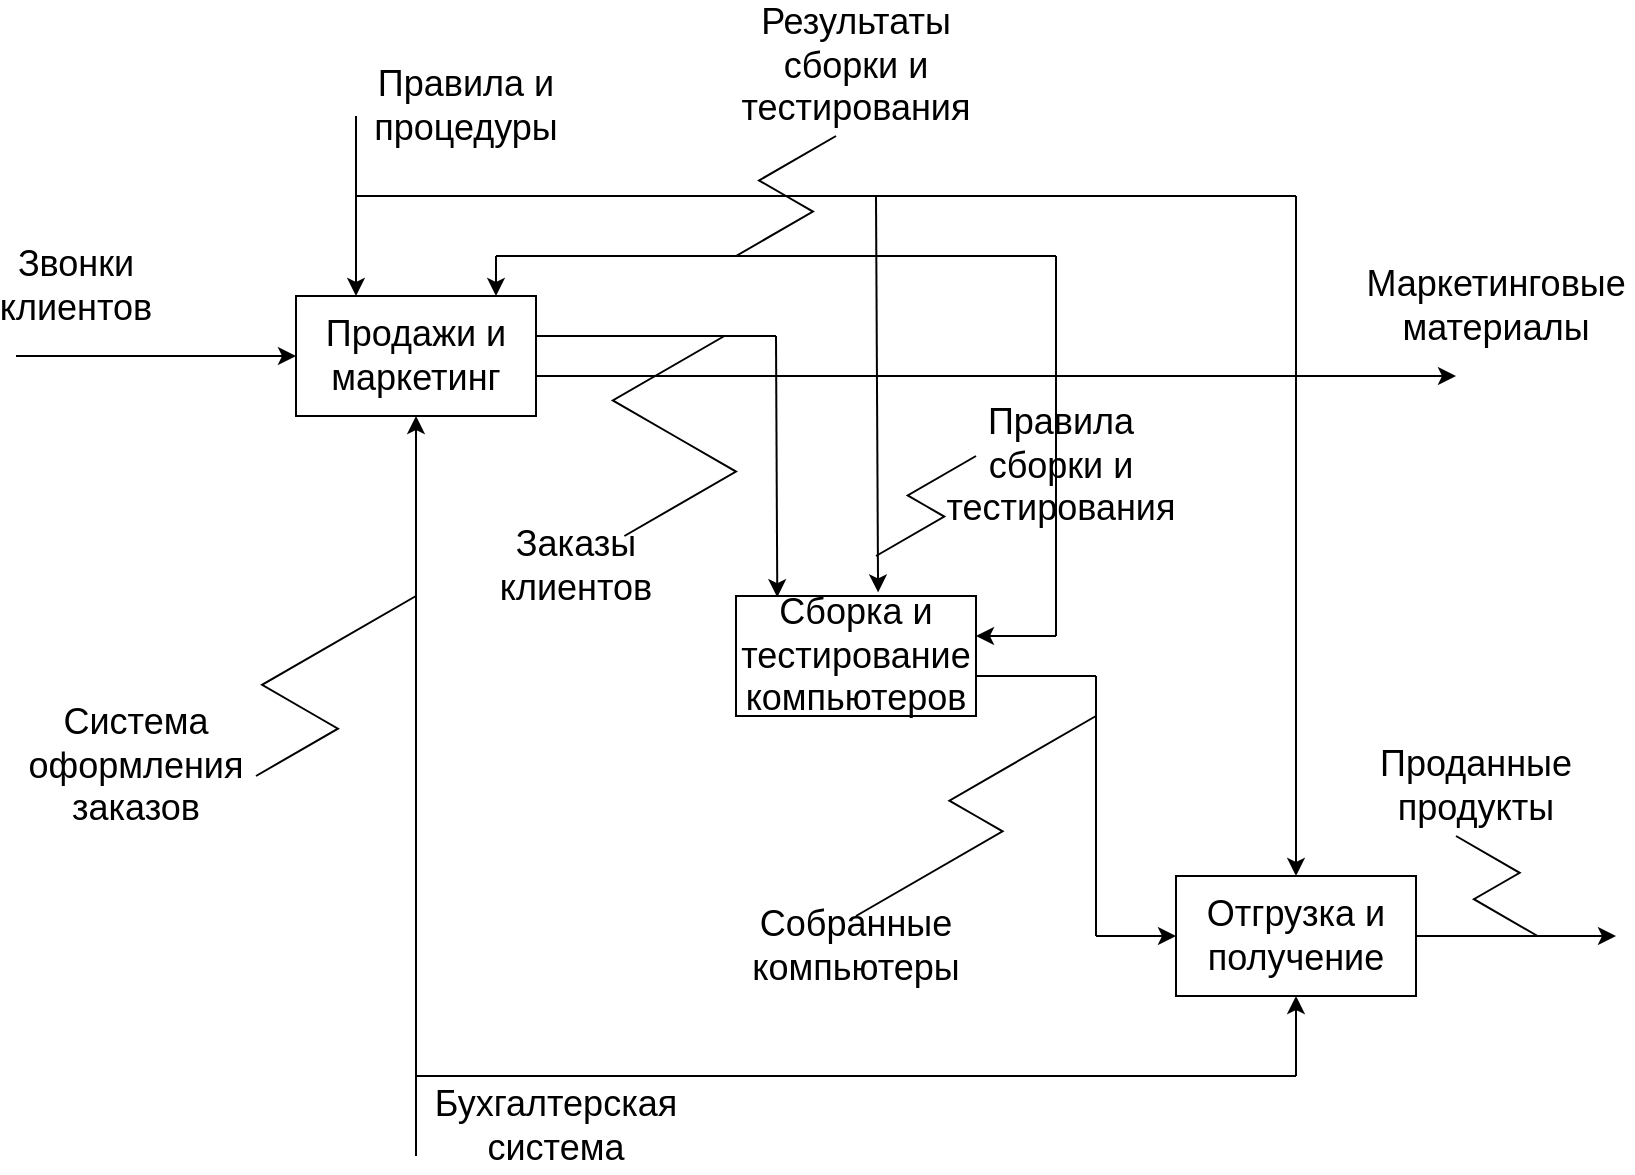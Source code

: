 <mxfile version="16.5.2" type="github">
  <diagram id="yNcD44dDHrbb5bieBQi6" name="Page-1">
    <mxGraphModel dx="1479" dy="940" grid="1" gridSize="10" guides="1" tooltips="1" connect="1" arrows="1" fold="1" page="1" pageScale="1" pageWidth="827" pageHeight="1169" math="0" shadow="0">
      <root>
        <mxCell id="0" />
        <mxCell id="1" parent="0" />
        <mxCell id="hgzaGxAl4l4qtbv5zK9P-1" value="Продажи и маркетинг" style="rounded=0;whiteSpace=wrap;html=1;fontSize=18;" vertex="1" parent="1">
          <mxGeometry x="100" y="250" width="120" height="60" as="geometry" />
        </mxCell>
        <mxCell id="hgzaGxAl4l4qtbv5zK9P-2" value="" style="endArrow=classic;html=1;rounded=0;" edge="1" parent="1">
          <mxGeometry width="50" height="50" relative="1" as="geometry">
            <mxPoint x="-40" y="280" as="sourcePoint" />
            <mxPoint x="100" y="280" as="targetPoint" />
          </mxGeometry>
        </mxCell>
        <mxCell id="hgzaGxAl4l4qtbv5zK9P-3" value="" style="endArrow=classic;html=1;rounded=0;" edge="1" parent="1">
          <mxGeometry width="50" height="50" relative="1" as="geometry">
            <mxPoint x="130" y="160" as="sourcePoint" />
            <mxPoint x="130" y="250" as="targetPoint" />
          </mxGeometry>
        </mxCell>
        <mxCell id="hgzaGxAl4l4qtbv5zK9P-4" value="" style="endArrow=classic;html=1;rounded=0;" edge="1" parent="1">
          <mxGeometry width="50" height="50" relative="1" as="geometry">
            <mxPoint x="160" y="680" as="sourcePoint" />
            <mxPoint x="160" y="310" as="targetPoint" />
          </mxGeometry>
        </mxCell>
        <mxCell id="hgzaGxAl4l4qtbv5zK9P-5" value="" style="endArrow=none;html=1;rounded=0;" edge="1" parent="1">
          <mxGeometry width="50" height="50" relative="1" as="geometry">
            <mxPoint x="160" y="640" as="sourcePoint" />
            <mxPoint x="600" y="640" as="targetPoint" />
          </mxGeometry>
        </mxCell>
        <mxCell id="hgzaGxAl4l4qtbv5zK9P-6" value="" style="endArrow=classic;html=1;rounded=0;" edge="1" parent="1">
          <mxGeometry width="50" height="50" relative="1" as="geometry">
            <mxPoint x="220" y="290" as="sourcePoint" />
            <mxPoint x="680" y="290" as="targetPoint" />
          </mxGeometry>
        </mxCell>
        <mxCell id="hgzaGxAl4l4qtbv5zK9P-7" value="" style="endArrow=none;html=1;rounded=0;" edge="1" parent="1">
          <mxGeometry width="50" height="50" relative="1" as="geometry">
            <mxPoint x="130" y="200" as="sourcePoint" />
            <mxPoint x="600" y="200" as="targetPoint" />
          </mxGeometry>
        </mxCell>
        <mxCell id="hgzaGxAl4l4qtbv5zK9P-8" value="" style="endArrow=classic;html=1;rounded=0;" edge="1" parent="1">
          <mxGeometry width="50" height="50" relative="1" as="geometry">
            <mxPoint x="600" y="640" as="sourcePoint" />
            <mxPoint x="600" y="600" as="targetPoint" />
          </mxGeometry>
        </mxCell>
        <mxCell id="hgzaGxAl4l4qtbv5zK9P-9" value="Отгрузка и получение" style="rounded=0;whiteSpace=wrap;html=1;fontSize=18;" vertex="1" parent="1">
          <mxGeometry x="540" y="540" width="120" height="60" as="geometry" />
        </mxCell>
        <mxCell id="hgzaGxAl4l4qtbv5zK9P-10" value="Сборка и тестирование компьютеров" style="rounded=0;whiteSpace=wrap;html=1;fontSize=18;" vertex="1" parent="1">
          <mxGeometry x="320" y="400" width="120" height="60" as="geometry" />
        </mxCell>
        <mxCell id="hgzaGxAl4l4qtbv5zK9P-11" value="" style="endArrow=none;html=1;rounded=0;" edge="1" parent="1">
          <mxGeometry width="50" height="50" relative="1" as="geometry">
            <mxPoint x="220" y="270" as="sourcePoint" />
            <mxPoint x="340" y="270" as="targetPoint" />
          </mxGeometry>
        </mxCell>
        <mxCell id="hgzaGxAl4l4qtbv5zK9P-13" value="" style="endArrow=classic;html=1;rounded=0;entryX=0.172;entryY=0.01;entryDx=0;entryDy=0;entryPerimeter=0;" edge="1" parent="1" target="hgzaGxAl4l4qtbv5zK9P-10">
          <mxGeometry width="50" height="50" relative="1" as="geometry">
            <mxPoint x="340" y="270" as="sourcePoint" />
            <mxPoint x="390" y="220" as="targetPoint" />
          </mxGeometry>
        </mxCell>
        <mxCell id="hgzaGxAl4l4qtbv5zK9P-15" value="" style="endArrow=classic;html=1;rounded=0;entryX=0.592;entryY=-0.03;entryDx=0;entryDy=0;entryPerimeter=0;" edge="1" parent="1" target="hgzaGxAl4l4qtbv5zK9P-10">
          <mxGeometry width="50" height="50" relative="1" as="geometry">
            <mxPoint x="390" y="200" as="sourcePoint" />
            <mxPoint x="440" y="150" as="targetPoint" />
          </mxGeometry>
        </mxCell>
        <mxCell id="hgzaGxAl4l4qtbv5zK9P-16" value="" style="endArrow=classic;html=1;rounded=0;" edge="1" parent="1">
          <mxGeometry width="50" height="50" relative="1" as="geometry">
            <mxPoint x="200" y="230" as="sourcePoint" />
            <mxPoint x="200" y="250" as="targetPoint" />
          </mxGeometry>
        </mxCell>
        <mxCell id="hgzaGxAl4l4qtbv5zK9P-17" value="" style="endArrow=none;html=1;rounded=0;" edge="1" parent="1">
          <mxGeometry width="50" height="50" relative="1" as="geometry">
            <mxPoint x="200" y="230" as="sourcePoint" />
            <mxPoint x="480" y="230" as="targetPoint" />
          </mxGeometry>
        </mxCell>
        <mxCell id="hgzaGxAl4l4qtbv5zK9P-18" value="" style="endArrow=none;html=1;rounded=0;" edge="1" parent="1">
          <mxGeometry width="50" height="50" relative="1" as="geometry">
            <mxPoint x="480" y="420" as="sourcePoint" />
            <mxPoint x="480" y="230" as="targetPoint" />
          </mxGeometry>
        </mxCell>
        <mxCell id="hgzaGxAl4l4qtbv5zK9P-23" value="" style="endArrow=classic;html=1;rounded=0;" edge="1" parent="1">
          <mxGeometry width="50" height="50" relative="1" as="geometry">
            <mxPoint x="480" y="420" as="sourcePoint" />
            <mxPoint x="440" y="420" as="targetPoint" />
          </mxGeometry>
        </mxCell>
        <mxCell id="hgzaGxAl4l4qtbv5zK9P-24" value="" style="endArrow=none;html=1;rounded=0;" edge="1" parent="1">
          <mxGeometry width="50" height="50" relative="1" as="geometry">
            <mxPoint x="440" y="440" as="sourcePoint" />
            <mxPoint x="500" y="440" as="targetPoint" />
          </mxGeometry>
        </mxCell>
        <mxCell id="hgzaGxAl4l4qtbv5zK9P-25" value="" style="endArrow=none;html=1;rounded=0;" edge="1" parent="1">
          <mxGeometry width="50" height="50" relative="1" as="geometry">
            <mxPoint x="500" y="570" as="sourcePoint" />
            <mxPoint x="500" y="440" as="targetPoint" />
          </mxGeometry>
        </mxCell>
        <mxCell id="hgzaGxAl4l4qtbv5zK9P-26" value="" style="endArrow=classic;html=1;rounded=0;entryX=0;entryY=0.5;entryDx=0;entryDy=0;" edge="1" parent="1" target="hgzaGxAl4l4qtbv5zK9P-9">
          <mxGeometry width="50" height="50" relative="1" as="geometry">
            <mxPoint x="500" y="570" as="sourcePoint" />
            <mxPoint x="550" y="520" as="targetPoint" />
          </mxGeometry>
        </mxCell>
        <mxCell id="hgzaGxAl4l4qtbv5zK9P-27" value="" style="endArrow=classic;html=1;rounded=0;entryX=0.5;entryY=0;entryDx=0;entryDy=0;" edge="1" parent="1" target="hgzaGxAl4l4qtbv5zK9P-9">
          <mxGeometry width="50" height="50" relative="1" as="geometry">
            <mxPoint x="600" y="200" as="sourcePoint" />
            <mxPoint x="650" y="150" as="targetPoint" />
          </mxGeometry>
        </mxCell>
        <mxCell id="hgzaGxAl4l4qtbv5zK9P-28" value="" style="endArrow=classic;html=1;rounded=0;" edge="1" parent="1">
          <mxGeometry width="50" height="50" relative="1" as="geometry">
            <mxPoint x="660" y="570" as="sourcePoint" />
            <mxPoint x="760" y="570" as="targetPoint" />
          </mxGeometry>
        </mxCell>
        <mxCell id="hgzaGxAl4l4qtbv5zK9P-29" value="Правила и процедуры" style="text;html=1;strokeColor=none;fillColor=none;align=center;verticalAlign=middle;whiteSpace=wrap;rounded=0;fontSize=18;" vertex="1" parent="1">
          <mxGeometry x="150" y="140" width="70" height="30" as="geometry" />
        </mxCell>
        <mxCell id="hgzaGxAl4l4qtbv5zK9P-30" value="Звонки клиентов" style="text;html=1;strokeColor=none;fillColor=none;align=center;verticalAlign=middle;whiteSpace=wrap;rounded=0;fontSize=18;" vertex="1" parent="1">
          <mxGeometry x="-40" y="230" width="60" height="30" as="geometry" />
        </mxCell>
        <mxCell id="hgzaGxAl4l4qtbv5zK9P-31" value="" style="edgeStyle=isometricEdgeStyle;endArrow=none;html=1;rounded=0;fontSize=18;" edge="1" parent="1">
          <mxGeometry width="50" height="100" relative="1" as="geometry">
            <mxPoint x="80" y="490" as="sourcePoint" />
            <mxPoint x="160" y="400" as="targetPoint" />
            <Array as="points">
              <mxPoint x="110" y="460" />
            </Array>
          </mxGeometry>
        </mxCell>
        <mxCell id="hgzaGxAl4l4qtbv5zK9P-32" value="Система оформления заказов" style="text;html=1;strokeColor=none;fillColor=none;align=center;verticalAlign=middle;whiteSpace=wrap;rounded=0;fontSize=18;" vertex="1" parent="1">
          <mxGeometry x="-10" y="470" width="60" height="30" as="geometry" />
        </mxCell>
        <mxCell id="hgzaGxAl4l4qtbv5zK9P-33" value="" style="edgeStyle=isometricEdgeStyle;endArrow=none;html=1;rounded=0;fontSize=18;" edge="1" parent="1">
          <mxGeometry width="50" height="100" relative="1" as="geometry">
            <mxPoint x="264.2" y="370" as="sourcePoint" />
            <mxPoint x="314.2" y="270" as="targetPoint" />
          </mxGeometry>
        </mxCell>
        <mxCell id="hgzaGxAl4l4qtbv5zK9P-34" value="Заказы клиентов" style="text;html=1;strokeColor=none;fillColor=none;align=center;verticalAlign=middle;whiteSpace=wrap;rounded=0;fontSize=18;" vertex="1" parent="1">
          <mxGeometry x="210" y="370" width="60" height="30" as="geometry" />
        </mxCell>
        <mxCell id="hgzaGxAl4l4qtbv5zK9P-36" value="" style="edgeStyle=isometricEdgeStyle;endArrow=none;html=1;rounded=0;fontSize=18;" edge="1" parent="1">
          <mxGeometry width="50" height="100" relative="1" as="geometry">
            <mxPoint x="320" y="230" as="sourcePoint" />
            <mxPoint x="370" y="170" as="targetPoint" />
          </mxGeometry>
        </mxCell>
        <mxCell id="hgzaGxAl4l4qtbv5zK9P-38" value="Результаты сборки и тестирования" style="text;html=1;strokeColor=none;fillColor=none;align=center;verticalAlign=middle;whiteSpace=wrap;rounded=0;fontSize=18;" vertex="1" parent="1">
          <mxGeometry x="345" y="120" width="70" height="30" as="geometry" />
        </mxCell>
        <mxCell id="hgzaGxAl4l4qtbv5zK9P-39" value="" style="edgeStyle=isometricEdgeStyle;endArrow=none;html=1;rounded=0;fontSize=18;" edge="1" parent="1">
          <mxGeometry width="50" height="100" relative="1" as="geometry">
            <mxPoint x="380" y="560" as="sourcePoint" />
            <mxPoint x="500" y="460" as="targetPoint" />
          </mxGeometry>
        </mxCell>
        <mxCell id="hgzaGxAl4l4qtbv5zK9P-40" value="Собранные компьютеры" style="text;html=1;strokeColor=none;fillColor=none;align=center;verticalAlign=middle;whiteSpace=wrap;rounded=0;fontSize=18;" vertex="1" parent="1">
          <mxGeometry x="350" y="560" width="60" height="30" as="geometry" />
        </mxCell>
        <mxCell id="hgzaGxAl4l4qtbv5zK9P-41" value="" style="edgeStyle=isometricEdgeStyle;endArrow=none;html=1;rounded=0;fontSize=18;" edge="1" parent="1">
          <mxGeometry width="50" height="100" relative="1" as="geometry">
            <mxPoint x="390" y="380" as="sourcePoint" />
            <mxPoint x="440" y="330" as="targetPoint" />
          </mxGeometry>
        </mxCell>
        <mxCell id="hgzaGxAl4l4qtbv5zK9P-42" value="Правила сборки и тестирования" style="text;html=1;strokeColor=none;fillColor=none;align=center;verticalAlign=middle;whiteSpace=wrap;rounded=0;fontSize=18;" vertex="1" parent="1">
          <mxGeometry x="440" y="320" width="85" height="30" as="geometry" />
        </mxCell>
        <mxCell id="hgzaGxAl4l4qtbv5zK9P-43" value="Бухгалтерская система" style="text;html=1;strokeColor=none;fillColor=none;align=center;verticalAlign=middle;whiteSpace=wrap;rounded=0;fontSize=18;" vertex="1" parent="1">
          <mxGeometry x="200" y="650" width="60" height="30" as="geometry" />
        </mxCell>
        <mxCell id="hgzaGxAl4l4qtbv5zK9P-44" value="Маркетинговые материалы" style="text;html=1;strokeColor=none;fillColor=none;align=center;verticalAlign=middle;whiteSpace=wrap;rounded=0;fontSize=18;" vertex="1" parent="1">
          <mxGeometry x="670" y="240" width="60" height="30" as="geometry" />
        </mxCell>
        <mxCell id="hgzaGxAl4l4qtbv5zK9P-45" value="" style="edgeStyle=isometricEdgeStyle;endArrow=none;html=1;elbow=vertical;rounded=0;fontSize=18;" edge="1" parent="1">
          <mxGeometry width="50" height="100" relative="1" as="geometry">
            <mxPoint x="720.8" y="570" as="sourcePoint" />
            <mxPoint x="680" y="520" as="targetPoint" />
            <Array as="points" />
          </mxGeometry>
        </mxCell>
        <mxCell id="hgzaGxAl4l4qtbv5zK9P-46" value="Проданные продукты" style="text;html=1;strokeColor=none;fillColor=none;align=center;verticalAlign=middle;whiteSpace=wrap;rounded=0;fontSize=18;" vertex="1" parent="1">
          <mxGeometry x="660" y="480" width="60" height="30" as="geometry" />
        </mxCell>
      </root>
    </mxGraphModel>
  </diagram>
</mxfile>
